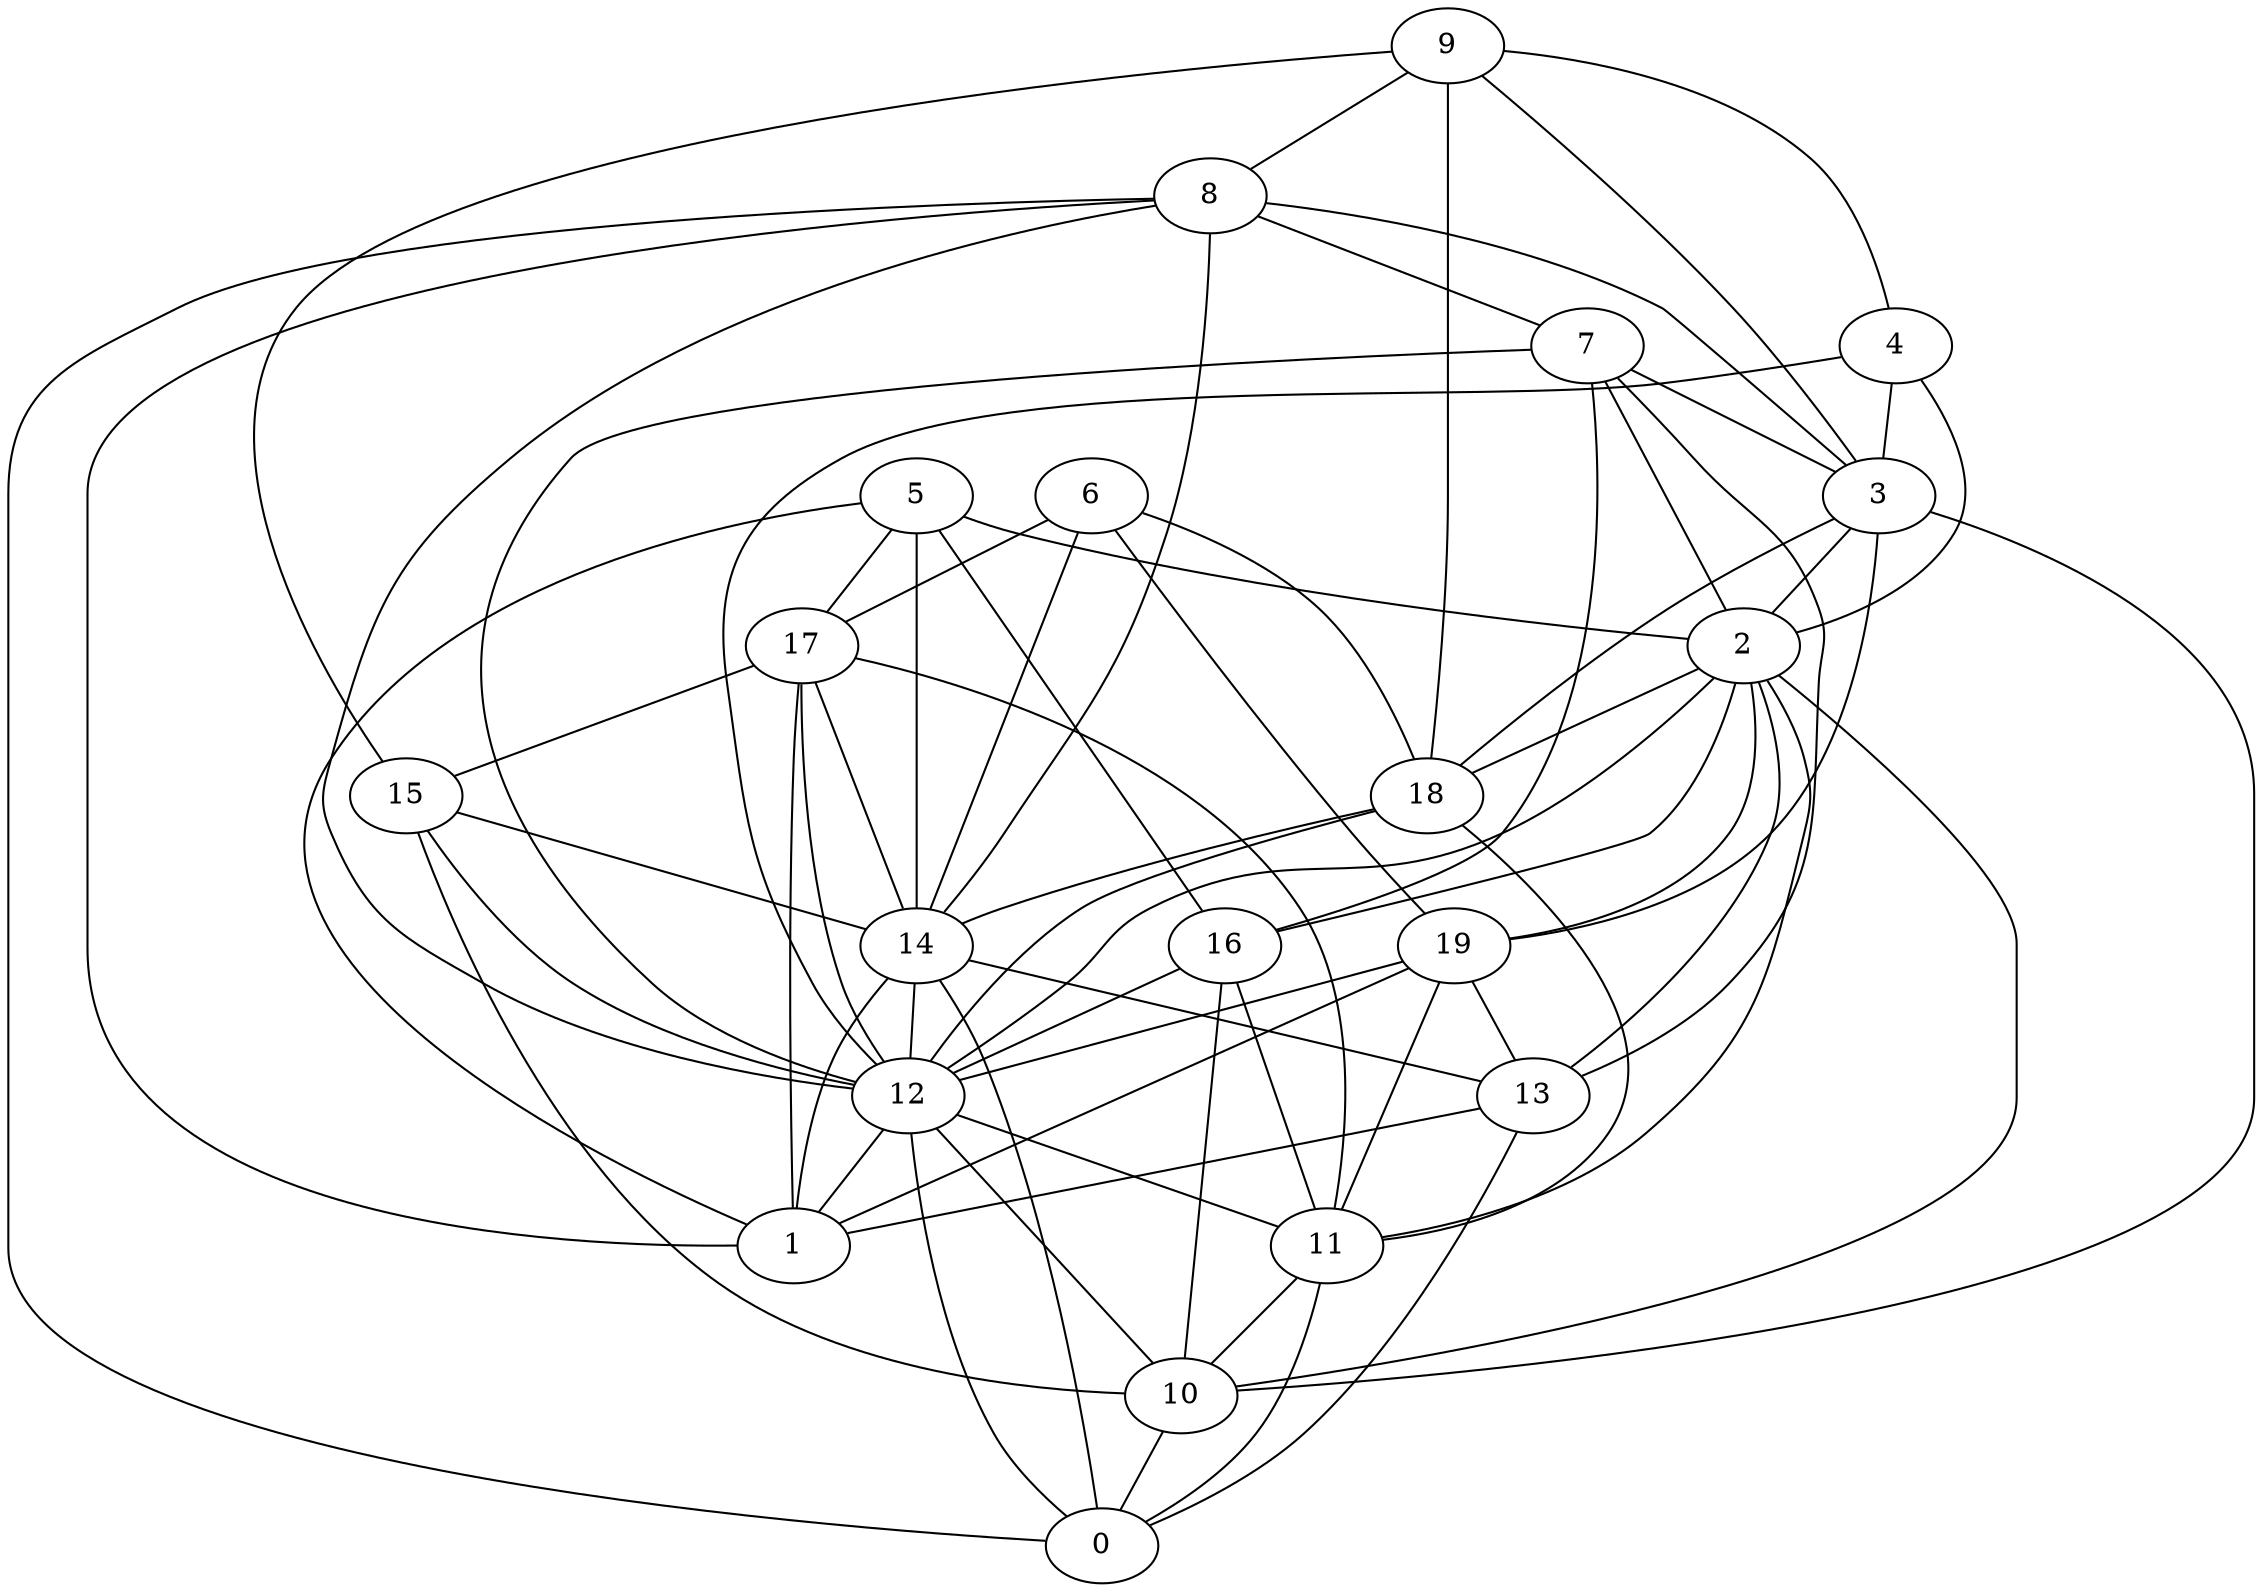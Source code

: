 digraph GG_graph {

subgraph G_graph {
edge [color = black]
"10" -> "0" [dir = none]
"2" -> "10" [dir = none]
"2" -> "12" [dir = none]
"2" -> "13" [dir = none]
"2" -> "18" [dir = none]
"2" -> "19" [dir = none]
"6" -> "17" [dir = none]
"6" -> "18" [dir = none]
"6" -> "14" [dir = none]
"19" -> "11" [dir = none]
"19" -> "12" [dir = none]
"19" -> "1" [dir = none]
"19" -> "13" [dir = none]
"4" -> "3" [dir = none]
"4" -> "12" [dir = none]
"4" -> "2" [dir = none]
"16" -> "10" [dir = none]
"16" -> "11" [dir = none]
"3" -> "19" [dir = none]
"3" -> "2" [dir = none]
"3" -> "18" [dir = none]
"3" -> "10" [dir = none]
"5" -> "14" [dir = none]
"5" -> "16" [dir = none]
"5" -> "1" [dir = none]
"5" -> "2" [dir = none]
"11" -> "0" [dir = none]
"18" -> "14" [dir = none]
"18" -> "11" [dir = none]
"18" -> "12" [dir = none]
"17" -> "15" [dir = none]
"17" -> "12" [dir = none]
"17" -> "14" [dir = none]
"17" -> "11" [dir = none]
"17" -> "1" [dir = none]
"7" -> "12" [dir = none]
"7" -> "16" [dir = none]
"7" -> "2" [dir = none]
"7" -> "13" [dir = none]
"14" -> "0" [dir = none]
"14" -> "13" [dir = none]
"14" -> "1" [dir = none]
"13" -> "0" [dir = none]
"15" -> "12" [dir = none]
"15" -> "14" [dir = none]
"9" -> "8" [dir = none]
"9" -> "18" [dir = none]
"9" -> "3" [dir = none]
"9" -> "4" [dir = none]
"9" -> "15" [dir = none]
"12" -> "11" [dir = none]
"12" -> "0" [dir = none]
"12" -> "10" [dir = none]
"12" -> "1" [dir = none]
"8" -> "7" [dir = none]
"8" -> "12" [dir = none]
"8" -> "0" [dir = none]
"13" -> "1" [dir = none]
"7" -> "3" [dir = none]
"8" -> "14" [dir = none]
"6" -> "19" [dir = none]
"16" -> "12" [dir = none]
"2" -> "11" [dir = none]
"8" -> "3" [dir = none]
"11" -> "10" [dir = none]
"2" -> "16" [dir = none]
"15" -> "10" [dir = none]
"5" -> "17" [dir = none]
"8" -> "1" [dir = none]
"14" -> "12" [dir = none]
}

}
